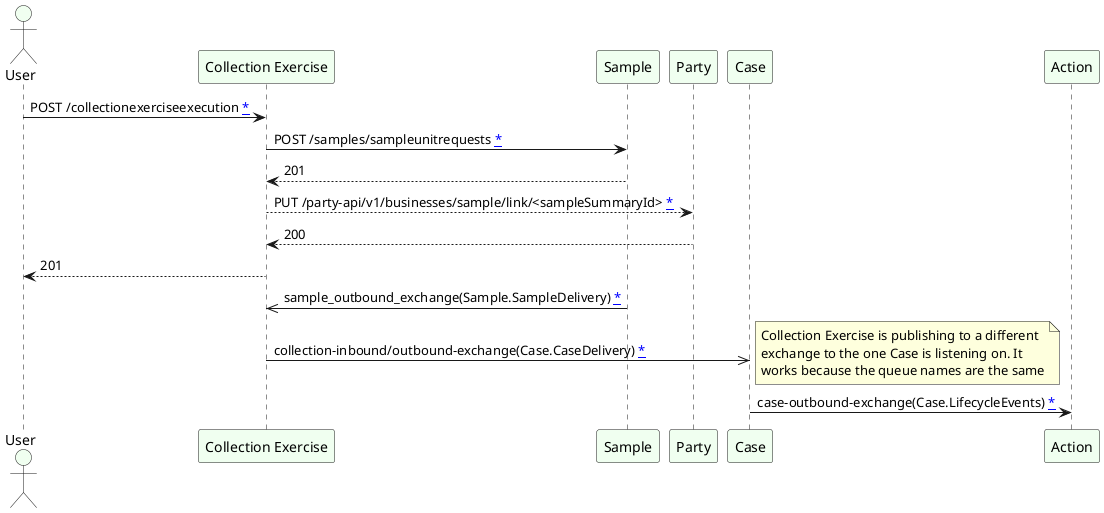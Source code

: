 @startuml
skinparam sequence {
    ParticipantBackgroundColor HoneyDew
    ActorBackgroundColor HoneyDew
}

actor User
participant "Collection Exercise"
participant Sample
participant Party
participant Case

User -> "Collection Exercise" :  POST /collectionexerciseexecution [[https://github.com/ONSdigital/rm-collection-exercise-service/blob/master/src/main/java/uk/gov/ons/ctp/response/collection/exercise/endpoint/CollectionExerciseExecutionEndpoint.java#L39 *]]
"Collection Exercise" -> Sample :  POST /samples/sampleunitrequests [[https://github.com/ONSdigital/rm-sample-service/blob/master/src/main/java/uk/gov/ons/ctp/response/sample/endpoint/SampleEndpoint.java#L81 *]]
Sample --> "Collection Exercise" : 201
"Collection Exercise" --> Party :  PUT /party-api/v1/businesses/sample/link/<sampleSummaryId> [[https://github.com/ONSdigital/ras-party/blob/master/ras_party/views/business_view.py#L69 *]]
Party --> "Collection Exercise" : 200
"Collection Exercise" --> User : 201
Sample ->> "Collection Exercise" :  sample_outbound_exchange(Sample.SampleDelivery) [[https://github.com/ONSdigital/rm-collection-exercise-service/blob/master/src/main/java/uk/gov/ons/ctp/response/collection/exercise/message/impl/SampleUnitReceiverImpl.java#L28 *]]
"Collection Exercise" ->> Case :  collection-inbound/outbound-exchange(Case.CaseDelivery) [[https://github.com/ONSdigital/rm-case-service/blob/master/src/main/java/uk/gov/ons/ctp/response/casesvc/message/impl/CaseCreationReceiverImpl.java#L24 *]]
note right
     Collection Exercise is publishing to a different
     exchange to the one Case is listening on. It 
     works because the queue names are the same
end note
Case -> Action : case-outbound-exchange(Case.LifecycleEvents) [[https://github.com/ONSdigital/rm-action-service/blob/master/src/main/java/uk/gov/ons/ctp/response/action/message/impl/CaseNotificationReceiverImpl.java#L26 *]]
@enduml